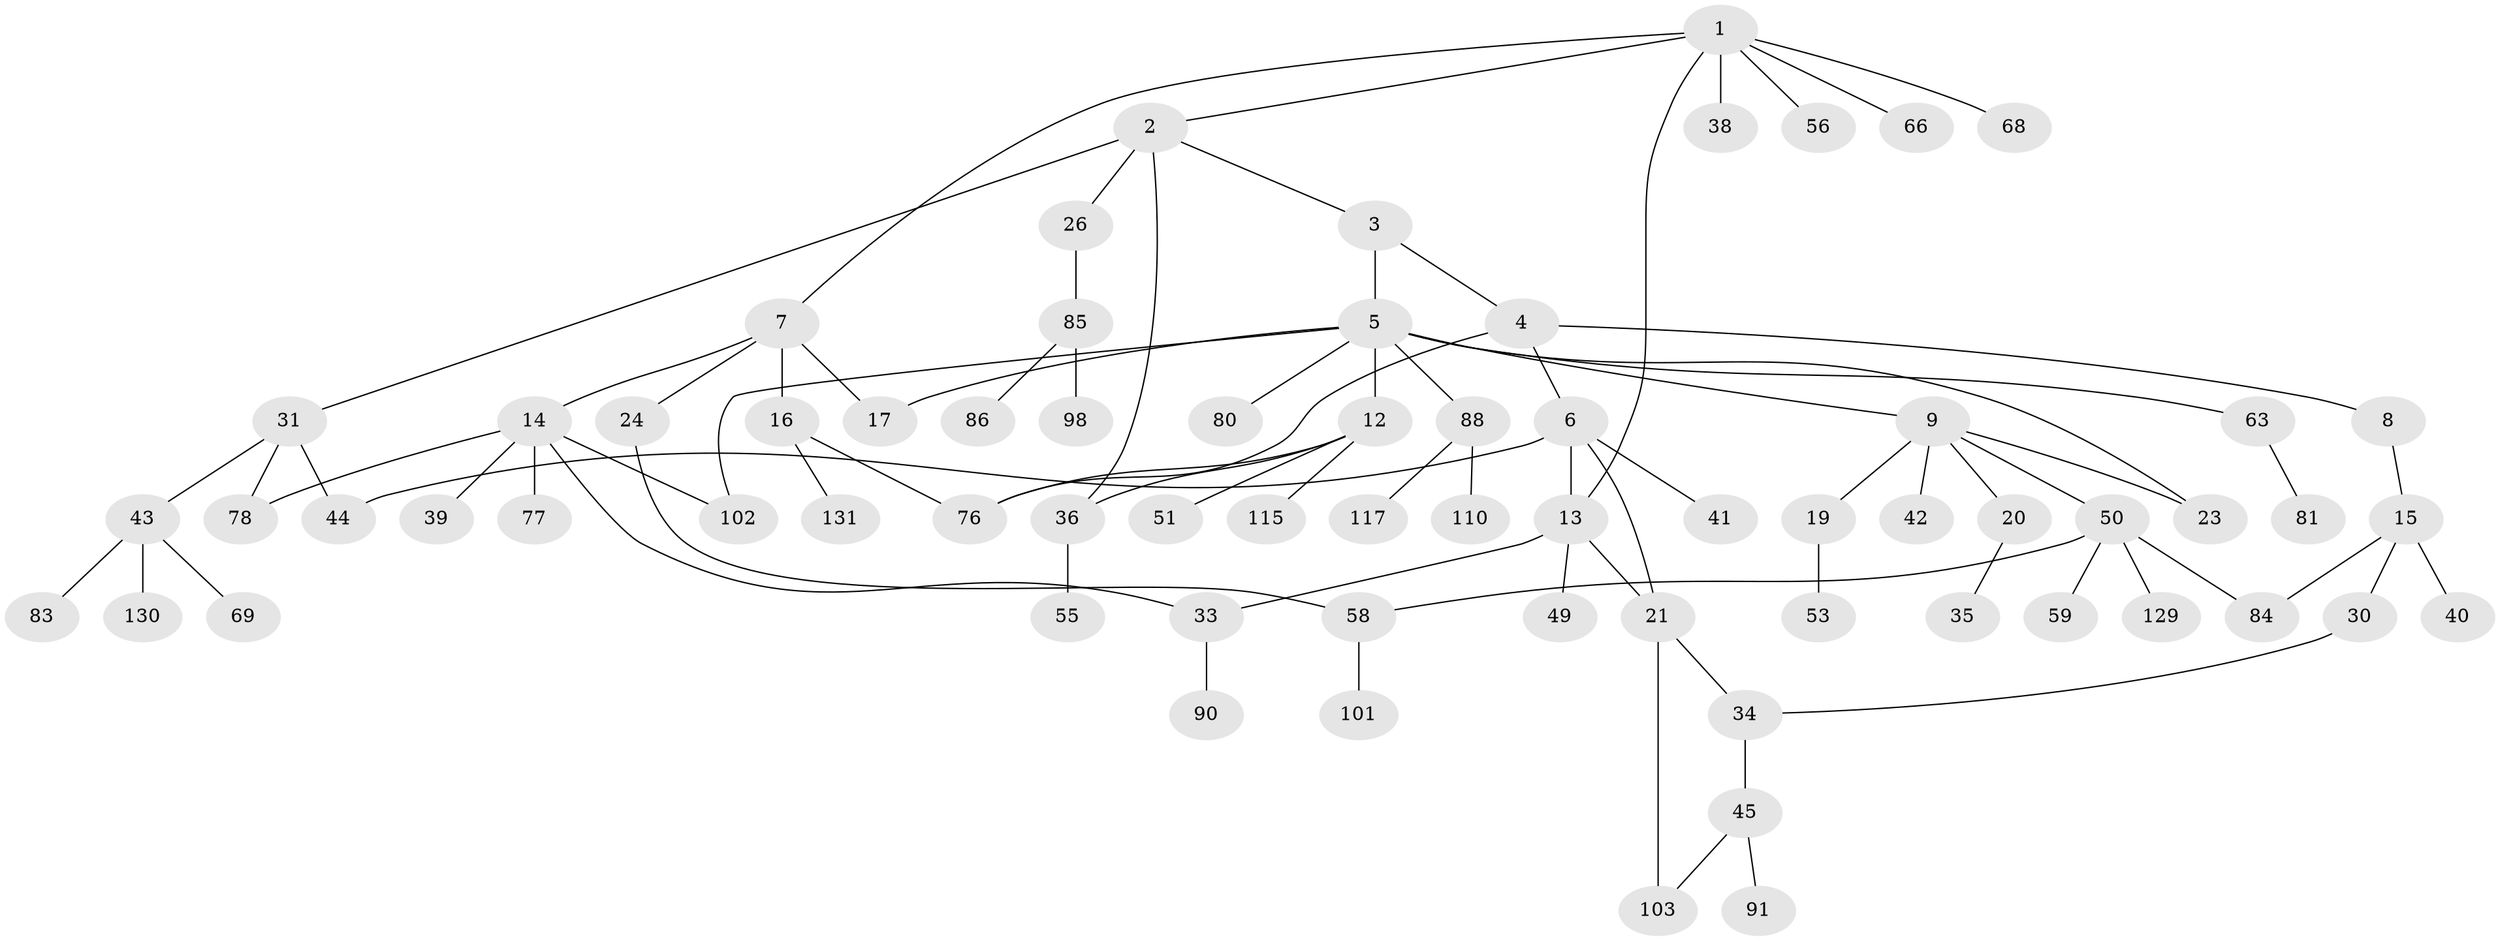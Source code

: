 // original degree distribution, {7: 0.007246376811594203, 5: 0.057971014492753624, 3: 0.2028985507246377, 4: 0.057971014492753624, 2: 0.2898550724637681, 6: 0.014492753623188406, 1: 0.3695652173913043}
// Generated by graph-tools (version 1.1) at 2025/13/03/09/25 04:13:24]
// undirected, 69 vertices, 83 edges
graph export_dot {
graph [start="1"]
  node [color=gray90,style=filled];
  1;
  2;
  3;
  4;
  5 [super="+27+11"];
  6;
  7;
  8;
  9 [super="+10"];
  12 [super="+28"];
  13 [super="+18+71"];
  14 [super="+79+25+67+29"];
  15 [super="+116"];
  16 [super="+32"];
  17 [super="+60+75"];
  19;
  20;
  21 [super="+95+22"];
  23;
  24 [super="+92"];
  26 [super="+123"];
  30 [super="+47"];
  31;
  33 [super="+48"];
  34 [super="+37"];
  35;
  36;
  38 [super="+70"];
  39;
  40 [super="+52"];
  41;
  42 [super="+109"];
  43 [super="+62"];
  44 [super="+100"];
  45;
  49 [super="+124"];
  50 [super="+87+57+127"];
  51 [super="+54"];
  53 [super="+133"];
  55;
  56 [super="+94"];
  58 [super="+99+61"];
  59 [super="+132"];
  63;
  66 [super="+111+128"];
  68;
  69 [super="+113+105"];
  76;
  77 [super="+82"];
  78 [super="+125+119"];
  80;
  81;
  83 [super="+108"];
  84;
  85;
  86;
  88;
  90;
  91;
  98;
  101;
  102;
  103;
  110;
  115;
  117;
  129;
  130;
  131;
  1 -- 2;
  1 -- 7;
  1 -- 38;
  1 -- 56;
  1 -- 66;
  1 -- 68;
  1 -- 13;
  2 -- 3;
  2 -- 26;
  2 -- 31;
  2 -- 36;
  3 -- 4;
  3 -- 5;
  4 -- 6;
  4 -- 8;
  4 -- 76;
  5 -- 9;
  5 -- 12;
  5 -- 80;
  5 -- 102 [weight=2];
  5 -- 23;
  5 -- 63;
  5 -- 88;
  5 -- 17;
  6 -- 13;
  6 -- 21;
  6 -- 41;
  6 -- 44;
  7 -- 14;
  7 -- 16;
  7 -- 17;
  7 -- 24;
  8 -- 15;
  9 -- 50;
  9 -- 19;
  9 -- 20;
  9 -- 23;
  9 -- 42;
  12 -- 36;
  12 -- 51;
  12 -- 115;
  12 -- 76;
  13 -- 33;
  13 -- 21;
  13 -- 49;
  14 -- 39;
  14 -- 102;
  14 -- 77;
  14 -- 78;
  14 -- 33;
  15 -- 30;
  15 -- 40;
  15 -- 84;
  16 -- 131;
  16 -- 76;
  19 -- 53;
  20 -- 35;
  21 -- 34;
  21 -- 103;
  24 -- 58;
  26 -- 85;
  30 -- 34;
  31 -- 43;
  31 -- 44;
  31 -- 78;
  33 -- 90;
  34 -- 45;
  36 -- 55;
  43 -- 69;
  43 -- 83;
  43 -- 130;
  45 -- 91;
  45 -- 103;
  50 -- 129;
  50 -- 58;
  50 -- 59;
  50 -- 84;
  58 -- 101;
  63 -- 81;
  85 -- 86;
  85 -- 98;
  88 -- 110;
  88 -- 117;
}
